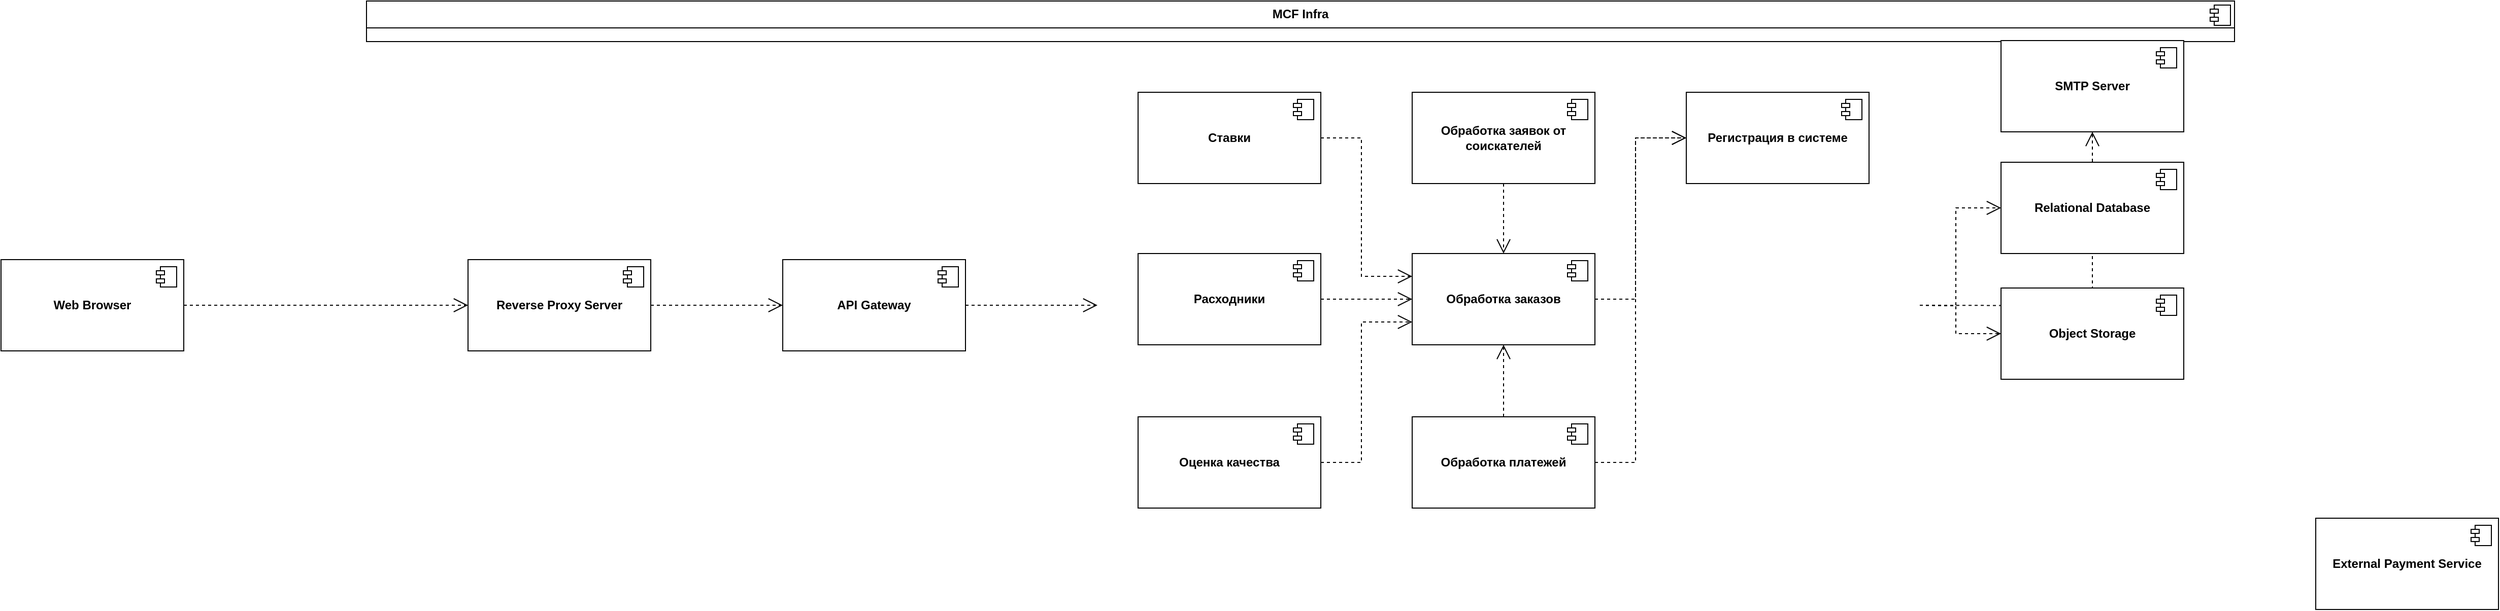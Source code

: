 <mxfile version="26.0.4">
  <diagram name="Страница — 1" id="O7UXKmrHhJbtFQHpw8mE">
    <mxGraphModel dx="2762" dy="938" grid="1" gridSize="10" guides="1" tooltips="1" connect="1" arrows="1" fold="1" page="1" pageScale="1" pageWidth="1169" pageHeight="827" math="0" shadow="0">
      <root>
        <mxCell id="0" />
        <mxCell id="1" parent="0" />
        <mxCell id="L1aKWbRL0jlR046Id958-48" value="&lt;p style=&quot;margin:0px;margin-top:6px;text-align:center;&quot;&gt;&lt;b&gt;MCF Infra&lt;/b&gt;&lt;/p&gt;&lt;hr size=&quot;1&quot; style=&quot;border-style:solid;&quot;&gt;&lt;p style=&quot;margin:0px;margin-left:8px;&quot;&gt;&lt;br&gt;&lt;/p&gt;" style="align=left;overflow=fill;html=1;dropTarget=0;whiteSpace=wrap;" parent="1" vertex="1">
          <mxGeometry x="-680" y="40" width="1840" height="40" as="geometry" />
        </mxCell>
        <mxCell id="L1aKWbRL0jlR046Id958-49" value="" style="shape=component;jettyWidth=8;jettyHeight=4;" parent="L1aKWbRL0jlR046Id958-48" vertex="1">
          <mxGeometry x="1" width="20" height="20" relative="1" as="geometry">
            <mxPoint x="-24" y="4" as="offset" />
          </mxGeometry>
        </mxCell>
        <mxCell id="L1aKWbRL0jlR046Id958-43" style="edgeStyle=orthogonalEdgeStyle;rounded=0;orthogonalLoop=1;jettySize=auto;html=1;exitX=1;exitY=0.5;exitDx=0;exitDy=0;dashed=1;strokeColor=default;align=center;verticalAlign=middle;fontFamily=Helvetica;fontSize=11;fontColor=default;labelBackgroundColor=default;endArrow=open;endSize=12;" parent="1" target="L1aKWbRL0jlR046Id958-28" edge="1">
          <mxGeometry relative="1" as="geometry">
            <mxPoint x="850" y="340" as="sourcePoint" />
          </mxGeometry>
        </mxCell>
        <mxCell id="L1aKWbRL0jlR046Id958-44" style="edgeStyle=orthogonalEdgeStyle;rounded=0;orthogonalLoop=1;jettySize=auto;html=1;entryX=0;entryY=0.5;entryDx=0;entryDy=0;dashed=1;strokeColor=default;align=center;verticalAlign=middle;fontFamily=Helvetica;fontSize=11;fontColor=default;labelBackgroundColor=default;endArrow=open;endSize=12;" parent="1" target="L1aKWbRL0jlR046Id958-26" edge="1">
          <mxGeometry relative="1" as="geometry">
            <mxPoint x="850" y="340" as="sourcePoint" />
          </mxGeometry>
        </mxCell>
        <mxCell id="L1aKWbRL0jlR046Id958-23" style="edgeStyle=orthogonalEdgeStyle;rounded=0;orthogonalLoop=1;jettySize=auto;html=1;entryX=0;entryY=0.25;entryDx=0;entryDy=0;dashed=1;strokeColor=default;align=center;verticalAlign=middle;fontFamily=Helvetica;fontSize=11;fontColor=default;labelBackgroundColor=default;endArrow=open;endSize=12;" parent="1" source="L1aKWbRL0jlR046Id958-7" target="L1aKWbRL0jlR046Id958-14" edge="1">
          <mxGeometry relative="1" as="geometry" />
        </mxCell>
        <mxCell id="L1aKWbRL0jlR046Id958-7" value="&lt;b&gt;Ставки&lt;/b&gt;" style="html=1;dropTarget=0;whiteSpace=wrap;" parent="1" vertex="1">
          <mxGeometry x="80" y="130" width="180" height="90" as="geometry" />
        </mxCell>
        <mxCell id="L1aKWbRL0jlR046Id958-8" value="" style="shape=module;jettyWidth=8;jettyHeight=4;" parent="L1aKWbRL0jlR046Id958-7" vertex="1">
          <mxGeometry x="1" width="20" height="20" relative="1" as="geometry">
            <mxPoint x="-27" y="7" as="offset" />
          </mxGeometry>
        </mxCell>
        <mxCell id="L1aKWbRL0jlR046Id958-24" style="edgeStyle=orthogonalEdgeStyle;rounded=0;orthogonalLoop=1;jettySize=auto;html=1;entryX=0;entryY=0.5;entryDx=0;entryDy=0;dashed=1;strokeColor=default;align=center;verticalAlign=middle;fontFamily=Helvetica;fontSize=11;fontColor=default;labelBackgroundColor=default;endArrow=open;endSize=12;" parent="1" source="L1aKWbRL0jlR046Id958-9" target="L1aKWbRL0jlR046Id958-14" edge="1">
          <mxGeometry relative="1" as="geometry" />
        </mxCell>
        <mxCell id="L1aKWbRL0jlR046Id958-9" value="&lt;b&gt;Расходники&lt;/b&gt;" style="html=1;dropTarget=0;whiteSpace=wrap;" parent="1" vertex="1">
          <mxGeometry x="80" y="289" width="180" height="90" as="geometry" />
        </mxCell>
        <mxCell id="L1aKWbRL0jlR046Id958-10" value="" style="shape=module;jettyWidth=8;jettyHeight=4;" parent="L1aKWbRL0jlR046Id958-9" vertex="1">
          <mxGeometry x="1" width="20" height="20" relative="1" as="geometry">
            <mxPoint x="-27" y="7" as="offset" />
          </mxGeometry>
        </mxCell>
        <mxCell id="L1aKWbRL0jlR046Id958-25" style="edgeStyle=orthogonalEdgeStyle;rounded=0;orthogonalLoop=1;jettySize=auto;html=1;entryX=0;entryY=0.75;entryDx=0;entryDy=0;dashed=1;strokeColor=default;align=center;verticalAlign=middle;fontFamily=Helvetica;fontSize=11;fontColor=default;labelBackgroundColor=default;endArrow=open;endSize=12;" parent="1" source="L1aKWbRL0jlR046Id958-11" target="L1aKWbRL0jlR046Id958-14" edge="1">
          <mxGeometry relative="1" as="geometry" />
        </mxCell>
        <mxCell id="L1aKWbRL0jlR046Id958-11" value="&lt;b&gt;Оценка качества&lt;/b&gt;" style="html=1;dropTarget=0;whiteSpace=wrap;" parent="1" vertex="1">
          <mxGeometry x="80" y="450" width="180" height="90" as="geometry" />
        </mxCell>
        <mxCell id="L1aKWbRL0jlR046Id958-12" value="" style="shape=module;jettyWidth=8;jettyHeight=4;" parent="L1aKWbRL0jlR046Id958-11" vertex="1">
          <mxGeometry x="1" width="20" height="20" relative="1" as="geometry">
            <mxPoint x="-27" y="7" as="offset" />
          </mxGeometry>
        </mxCell>
        <mxCell id="TVGZJ1INtod-qaZF7MKh-5" style="edgeStyle=orthogonalEdgeStyle;rounded=0;orthogonalLoop=1;jettySize=auto;html=1;entryX=0;entryY=0.5;entryDx=0;entryDy=0;dashed=1;strokeColor=default;align=center;verticalAlign=middle;fontFamily=Helvetica;fontSize=11;fontColor=default;labelBackgroundColor=default;endArrow=open;endSize=12;" parent="1" source="L1aKWbRL0jlR046Id958-14" target="TVGZJ1INtod-qaZF7MKh-1" edge="1">
          <mxGeometry relative="1" as="geometry">
            <Array as="points">
              <mxPoint x="570" y="334" />
              <mxPoint x="570" y="175" />
            </Array>
          </mxGeometry>
        </mxCell>
        <mxCell id="L1aKWbRL0jlR046Id958-14" value="&lt;b&gt;Обработка заказов&lt;/b&gt;" style="html=1;dropTarget=0;whiteSpace=wrap;" parent="1" vertex="1">
          <mxGeometry x="350" y="289" width="180" height="90" as="geometry" />
        </mxCell>
        <mxCell id="L1aKWbRL0jlR046Id958-15" value="" style="shape=module;jettyWidth=8;jettyHeight=4;" parent="L1aKWbRL0jlR046Id958-14" vertex="1">
          <mxGeometry x="1" width="20" height="20" relative="1" as="geometry">
            <mxPoint x="-27" y="7" as="offset" />
          </mxGeometry>
        </mxCell>
        <mxCell id="TVGZJ1INtod-qaZF7MKh-3" style="edgeStyle=orthogonalEdgeStyle;rounded=0;orthogonalLoop=1;jettySize=auto;html=1;entryX=0.5;entryY=0;entryDx=0;entryDy=0;dashed=1;strokeColor=default;align=center;verticalAlign=middle;fontFamily=Helvetica;fontSize=11;fontColor=default;labelBackgroundColor=default;endArrow=open;endSize=12;" parent="1" source="L1aKWbRL0jlR046Id958-17" target="L1aKWbRL0jlR046Id958-14" edge="1">
          <mxGeometry relative="1" as="geometry" />
        </mxCell>
        <mxCell id="L1aKWbRL0jlR046Id958-17" value="&lt;b&gt;Обработка заявок от соискателей&lt;/b&gt;" style="html=1;dropTarget=0;whiteSpace=wrap;" parent="1" vertex="1">
          <mxGeometry x="350" y="130" width="180" height="90" as="geometry" />
        </mxCell>
        <mxCell id="L1aKWbRL0jlR046Id958-18" value="" style="shape=module;jettyWidth=8;jettyHeight=4;" parent="L1aKWbRL0jlR046Id958-17" vertex="1">
          <mxGeometry x="1" width="20" height="20" relative="1" as="geometry">
            <mxPoint x="-27" y="7" as="offset" />
          </mxGeometry>
        </mxCell>
        <mxCell id="TVGZJ1INtod-qaZF7MKh-6" style="edgeStyle=orthogonalEdgeStyle;rounded=0;orthogonalLoop=1;jettySize=auto;html=1;entryX=0;entryY=0.5;entryDx=0;entryDy=0;dashed=1;strokeColor=default;align=center;verticalAlign=middle;fontFamily=Helvetica;fontSize=11;fontColor=default;labelBackgroundColor=default;endArrow=open;endSize=12;" parent="1" source="L1aKWbRL0jlR046Id958-19" target="TVGZJ1INtod-qaZF7MKh-1" edge="1">
          <mxGeometry relative="1" as="geometry">
            <Array as="points">
              <mxPoint x="570" y="495" />
              <mxPoint x="570" y="175" />
            </Array>
          </mxGeometry>
        </mxCell>
        <mxCell id="TVGZJ1INtod-qaZF7MKh-7" style="edgeStyle=orthogonalEdgeStyle;rounded=0;orthogonalLoop=1;jettySize=auto;html=1;entryX=0.5;entryY=1;entryDx=0;entryDy=0;dashed=1;strokeColor=default;align=center;verticalAlign=middle;fontFamily=Helvetica;fontSize=11;fontColor=default;labelBackgroundColor=default;endArrow=open;endSize=12;" parent="1" source="L1aKWbRL0jlR046Id958-19" target="L1aKWbRL0jlR046Id958-14" edge="1">
          <mxGeometry relative="1" as="geometry" />
        </mxCell>
        <mxCell id="L1aKWbRL0jlR046Id958-19" value="&lt;b&gt;Обработка платежей&lt;/b&gt;" style="html=1;dropTarget=0;whiteSpace=wrap;" parent="1" vertex="1">
          <mxGeometry x="350" y="450" width="180" height="90" as="geometry" />
        </mxCell>
        <mxCell id="L1aKWbRL0jlR046Id958-20" value="" style="shape=module;jettyWidth=8;jettyHeight=4;" parent="L1aKWbRL0jlR046Id958-19" vertex="1">
          <mxGeometry x="1" width="20" height="20" relative="1" as="geometry">
            <mxPoint x="-27" y="7" as="offset" />
          </mxGeometry>
        </mxCell>
        <mxCell id="L1aKWbRL0jlR046Id958-26" value="&lt;b&gt;Relational Database&lt;/b&gt;" style="html=1;dropTarget=0;whiteSpace=wrap;" parent="1" vertex="1">
          <mxGeometry x="930" y="199" width="180" height="90" as="geometry" />
        </mxCell>
        <mxCell id="L1aKWbRL0jlR046Id958-27" value="" style="shape=module;jettyWidth=8;jettyHeight=4;" parent="L1aKWbRL0jlR046Id958-26" vertex="1">
          <mxGeometry x="1" width="20" height="20" relative="1" as="geometry">
            <mxPoint x="-27" y="7" as="offset" />
          </mxGeometry>
        </mxCell>
        <mxCell id="L1aKWbRL0jlR046Id958-28" value="&lt;b&gt;SMTP Server&lt;/b&gt;" style="html=1;dropTarget=0;whiteSpace=wrap;" parent="1" vertex="1">
          <mxGeometry x="930" y="79" width="180" height="90" as="geometry" />
        </mxCell>
        <mxCell id="L1aKWbRL0jlR046Id958-29" value="" style="shape=module;jettyWidth=8;jettyHeight=4;" parent="L1aKWbRL0jlR046Id958-28" vertex="1">
          <mxGeometry x="1" width="20" height="20" relative="1" as="geometry">
            <mxPoint x="-27" y="7" as="offset" />
          </mxGeometry>
        </mxCell>
        <mxCell id="GlvITaIUweZwBL05TDau-4" style="edgeStyle=orthogonalEdgeStyle;rounded=0;orthogonalLoop=1;jettySize=auto;html=1;dashed=1;strokeColor=default;align=center;verticalAlign=middle;fontFamily=Helvetica;fontSize=11;fontColor=default;labelBackgroundColor=default;endArrow=open;endSize=12;" edge="1" parent="1" source="L1aKWbRL0jlR046Id958-30" target="GlvITaIUweZwBL05TDau-1">
          <mxGeometry relative="1" as="geometry" />
        </mxCell>
        <mxCell id="L1aKWbRL0jlR046Id958-30" value="&lt;b&gt;Reverse Proxy Server&lt;/b&gt;" style="html=1;dropTarget=0;whiteSpace=wrap;" parent="1" vertex="1">
          <mxGeometry x="-580" y="295" width="180" height="90" as="geometry" />
        </mxCell>
        <mxCell id="L1aKWbRL0jlR046Id958-31" value="" style="shape=module;jettyWidth=8;jettyHeight=4;" parent="L1aKWbRL0jlR046Id958-30" vertex="1">
          <mxGeometry x="1" width="20" height="20" relative="1" as="geometry">
            <mxPoint x="-27" y="7" as="offset" />
          </mxGeometry>
        </mxCell>
        <mxCell id="L1aKWbRL0jlR046Id958-38" style="edgeStyle=orthogonalEdgeStyle;rounded=0;orthogonalLoop=1;jettySize=auto;html=1;entryX=0;entryY=0.5;entryDx=0;entryDy=0;dashed=1;strokeColor=default;align=center;verticalAlign=middle;fontFamily=Helvetica;fontSize=11;fontColor=default;labelBackgroundColor=default;endArrow=open;endSize=12;" parent="1" source="L1aKWbRL0jlR046Id958-32" target="L1aKWbRL0jlR046Id958-30" edge="1">
          <mxGeometry relative="1" as="geometry" />
        </mxCell>
        <mxCell id="L1aKWbRL0jlR046Id958-32" value="&lt;b&gt;Web Browser&lt;/b&gt;" style="html=1;dropTarget=0;whiteSpace=wrap;" parent="1" vertex="1">
          <mxGeometry x="-1040" y="295" width="180" height="90" as="geometry" />
        </mxCell>
        <mxCell id="L1aKWbRL0jlR046Id958-33" value="" style="shape=module;jettyWidth=8;jettyHeight=4;" parent="L1aKWbRL0jlR046Id958-32" vertex="1">
          <mxGeometry x="1" width="20" height="20" relative="1" as="geometry">
            <mxPoint x="-27" y="7" as="offset" />
          </mxGeometry>
        </mxCell>
        <mxCell id="L1aKWbRL0jlR046Id958-45" value="&lt;b&gt;External Payment Service&lt;/b&gt;" style="html=1;dropTarget=0;whiteSpace=wrap;" parent="1" vertex="1">
          <mxGeometry x="1240" y="550" width="180" height="90" as="geometry" />
        </mxCell>
        <mxCell id="L1aKWbRL0jlR046Id958-46" value="" style="shape=module;jettyWidth=8;jettyHeight=4;" parent="L1aKWbRL0jlR046Id958-45" vertex="1">
          <mxGeometry x="1" width="20" height="20" relative="1" as="geometry">
            <mxPoint x="-27" y="7" as="offset" />
          </mxGeometry>
        </mxCell>
        <mxCell id="L1aKWbRL0jlR046Id958-50" value="&lt;b&gt;Object Storage&lt;/b&gt;" style="html=1;dropTarget=0;whiteSpace=wrap;" parent="1" vertex="1">
          <mxGeometry x="930" y="323" width="180" height="90" as="geometry" />
        </mxCell>
        <mxCell id="L1aKWbRL0jlR046Id958-51" value="" style="shape=module;jettyWidth=8;jettyHeight=4;" parent="L1aKWbRL0jlR046Id958-50" vertex="1">
          <mxGeometry x="1" width="20" height="20" relative="1" as="geometry">
            <mxPoint x="-27" y="7" as="offset" />
          </mxGeometry>
        </mxCell>
        <mxCell id="L1aKWbRL0jlR046Id958-52" style="edgeStyle=orthogonalEdgeStyle;rounded=0;orthogonalLoop=1;jettySize=auto;html=1;dashed=1;strokeColor=default;align=center;verticalAlign=middle;fontFamily=Helvetica;fontSize=11;fontColor=default;labelBackgroundColor=default;endArrow=open;endSize=12;exitX=1;exitY=0.5;exitDx=0;exitDy=0;entryX=0;entryY=0.5;entryDx=0;entryDy=0;" parent="1" target="L1aKWbRL0jlR046Id958-50" edge="1">
          <mxGeometry relative="1" as="geometry">
            <mxPoint x="850" y="340" as="sourcePoint" />
            <mxPoint x="1040" y="340" as="targetPoint" />
          </mxGeometry>
        </mxCell>
        <mxCell id="TVGZJ1INtod-qaZF7MKh-1" value="&lt;b&gt;Регистрация в системе&lt;/b&gt;" style="html=1;dropTarget=0;whiteSpace=wrap;" parent="1" vertex="1">
          <mxGeometry x="620" y="130" width="180" height="90" as="geometry" />
        </mxCell>
        <mxCell id="TVGZJ1INtod-qaZF7MKh-2" value="" style="shape=module;jettyWidth=8;jettyHeight=4;" parent="TVGZJ1INtod-qaZF7MKh-1" vertex="1">
          <mxGeometry x="1" width="20" height="20" relative="1" as="geometry">
            <mxPoint x="-27" y="7" as="offset" />
          </mxGeometry>
        </mxCell>
        <mxCell id="GlvITaIUweZwBL05TDau-5" style="edgeStyle=orthogonalEdgeStyle;rounded=0;orthogonalLoop=1;jettySize=auto;html=1;entryX=0;entryY=0.5;entryDx=0;entryDy=0;dashed=1;strokeColor=default;align=center;verticalAlign=middle;fontFamily=Helvetica;fontSize=11;fontColor=default;labelBackgroundColor=default;endArrow=open;endSize=12;" edge="1" parent="1" source="GlvITaIUweZwBL05TDau-1">
          <mxGeometry relative="1" as="geometry">
            <mxPoint x="40" y="340" as="targetPoint" />
          </mxGeometry>
        </mxCell>
        <mxCell id="GlvITaIUweZwBL05TDau-1" value="&lt;b&gt;API Gateway&lt;/b&gt;" style="html=1;dropTarget=0;whiteSpace=wrap;" vertex="1" parent="1">
          <mxGeometry x="-270" y="295" width="180" height="90" as="geometry" />
        </mxCell>
        <mxCell id="GlvITaIUweZwBL05TDau-2" value="" style="shape=module;jettyWidth=8;jettyHeight=4;" vertex="1" parent="GlvITaIUweZwBL05TDau-1">
          <mxGeometry x="1" width="20" height="20" relative="1" as="geometry">
            <mxPoint x="-27" y="7" as="offset" />
          </mxGeometry>
        </mxCell>
      </root>
    </mxGraphModel>
  </diagram>
</mxfile>
